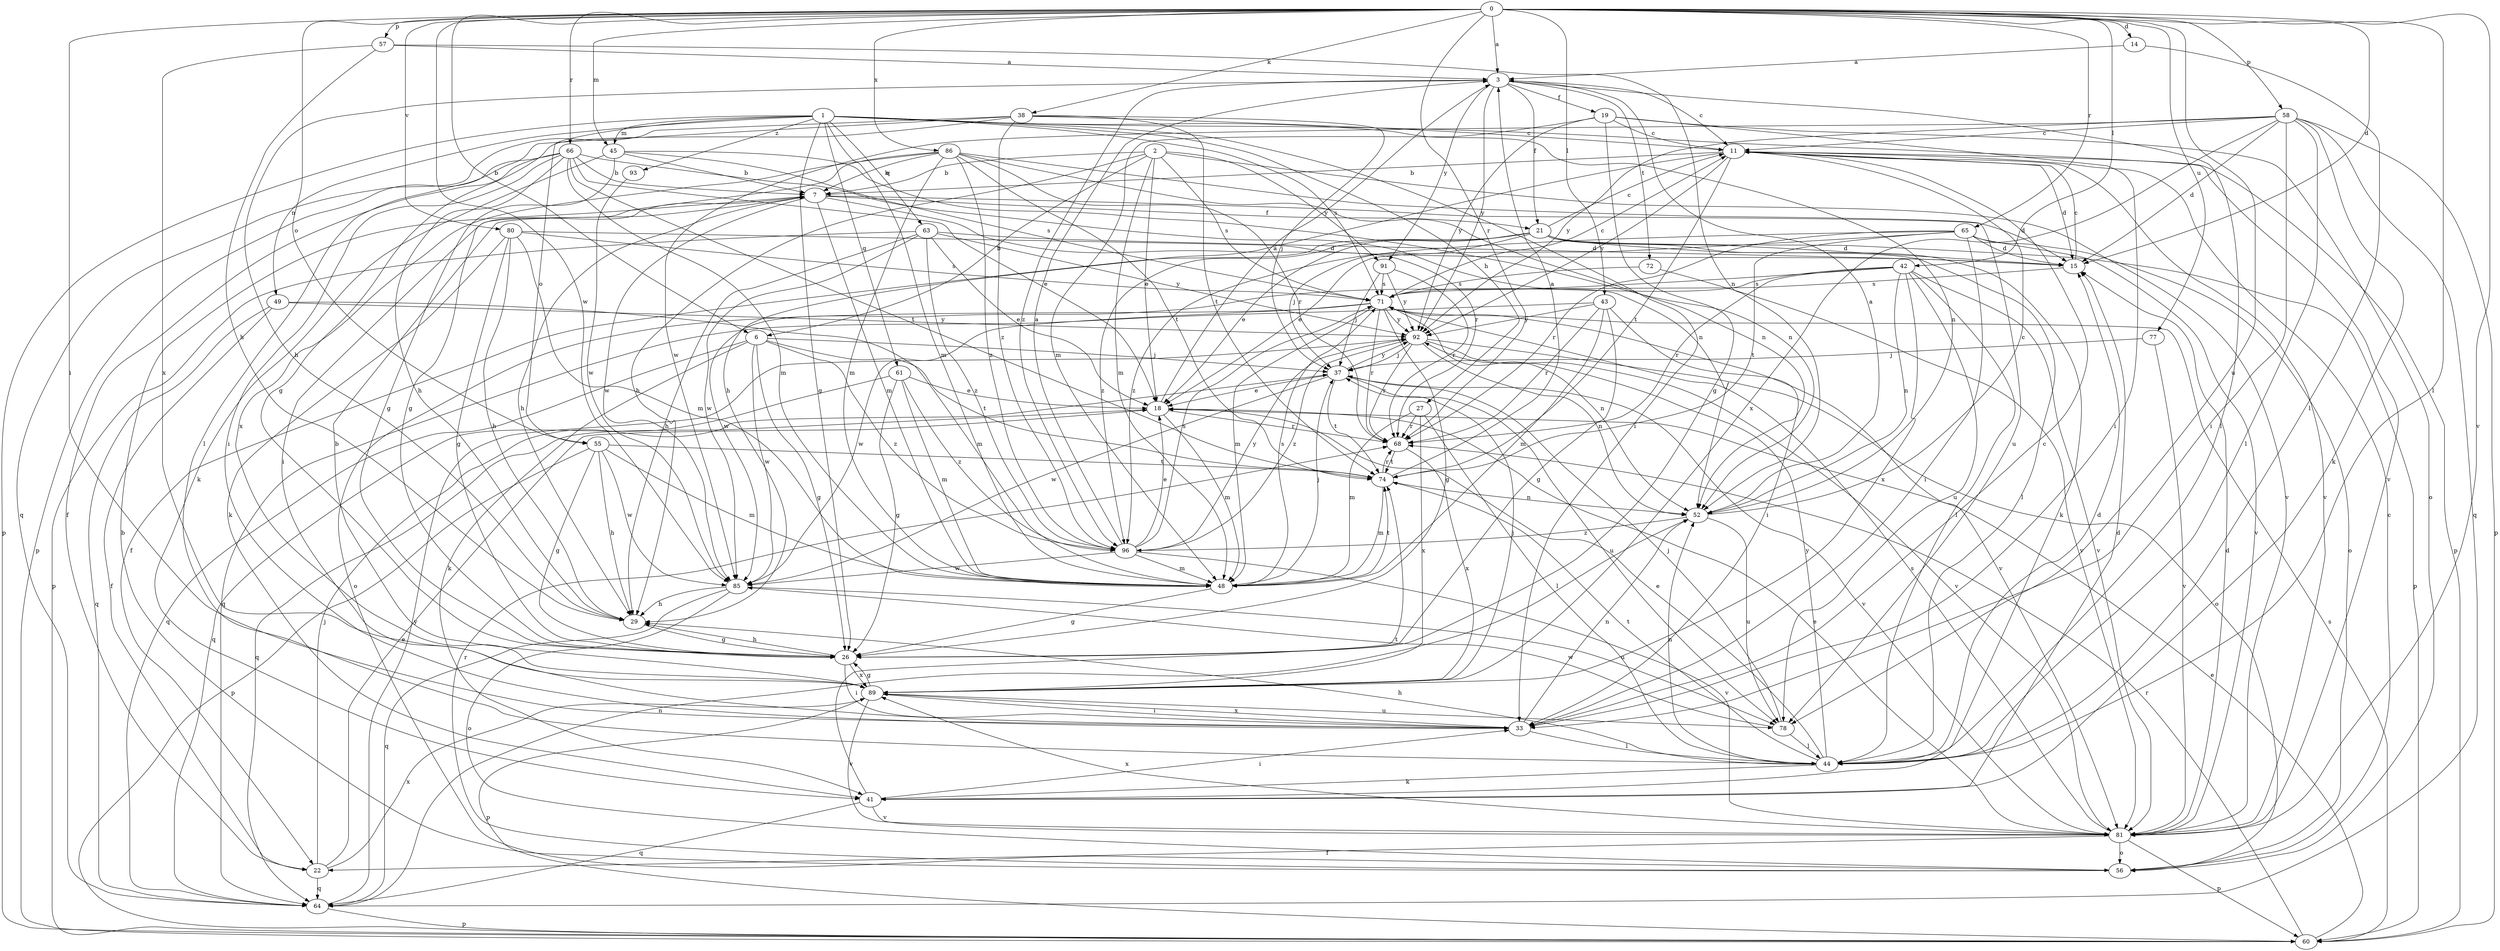 strict digraph  {
0;
1;
2;
3;
6;
7;
11;
14;
15;
18;
19;
21;
22;
26;
27;
29;
33;
37;
38;
41;
42;
43;
44;
45;
48;
49;
52;
55;
56;
57;
58;
60;
61;
63;
64;
65;
66;
68;
71;
72;
74;
77;
78;
80;
81;
85;
86;
89;
91;
92;
93;
96;
0 -> 3  [label=a];
0 -> 6  [label=b];
0 -> 14  [label=d];
0 -> 15  [label=d];
0 -> 33  [label=i];
0 -> 38  [label=k];
0 -> 42  [label=l];
0 -> 43  [label=l];
0 -> 44  [label=l];
0 -> 45  [label=m];
0 -> 55  [label=o];
0 -> 57  [label=p];
0 -> 58  [label=p];
0 -> 65  [label=r];
0 -> 66  [label=r];
0 -> 68  [label=r];
0 -> 77  [label=u];
0 -> 78  [label=u];
0 -> 80  [label=v];
0 -> 81  [label=v];
0 -> 85  [label=w];
0 -> 86  [label=x];
1 -> 26  [label=g];
1 -> 27  [label=h];
1 -> 33  [label=i];
1 -> 45  [label=m];
1 -> 48  [label=m];
1 -> 49  [label=n];
1 -> 52  [label=n];
1 -> 55  [label=o];
1 -> 60  [label=p];
1 -> 61  [label=q];
1 -> 63  [label=q];
1 -> 71  [label=s];
1 -> 81  [label=v];
1 -> 93  [label=z];
2 -> 6  [label=b];
2 -> 7  [label=b];
2 -> 18  [label=e];
2 -> 29  [label=h];
2 -> 48  [label=m];
2 -> 71  [label=s];
2 -> 81  [label=v];
2 -> 91  [label=y];
3 -> 11  [label=c];
3 -> 19  [label=f];
3 -> 21  [label=f];
3 -> 29  [label=h];
3 -> 44  [label=l];
3 -> 72  [label=t];
3 -> 91  [label=y];
3 -> 92  [label=y];
3 -> 96  [label=z];
6 -> 26  [label=g];
6 -> 37  [label=j];
6 -> 41  [label=k];
6 -> 64  [label=q];
6 -> 74  [label=t];
6 -> 85  [label=w];
6 -> 96  [label=z];
7 -> 15  [label=d];
7 -> 21  [label=f];
7 -> 29  [label=h];
7 -> 33  [label=i];
7 -> 48  [label=m];
7 -> 68  [label=r];
7 -> 85  [label=w];
11 -> 7  [label=b];
11 -> 15  [label=d];
11 -> 29  [label=h];
11 -> 60  [label=p];
11 -> 74  [label=t];
11 -> 81  [label=v];
11 -> 92  [label=y];
14 -> 3  [label=a];
14 -> 44  [label=l];
15 -> 11  [label=c];
15 -> 71  [label=s];
18 -> 3  [label=a];
18 -> 48  [label=m];
18 -> 64  [label=q];
18 -> 68  [label=r];
19 -> 11  [label=c];
19 -> 26  [label=g];
19 -> 33  [label=i];
19 -> 48  [label=m];
19 -> 56  [label=o];
19 -> 92  [label=y];
21 -> 11  [label=c];
21 -> 15  [label=d];
21 -> 18  [label=e];
21 -> 22  [label=f];
21 -> 37  [label=j];
21 -> 41  [label=k];
21 -> 44  [label=l];
21 -> 60  [label=p];
21 -> 96  [label=z];
22 -> 18  [label=e];
22 -> 37  [label=j];
22 -> 64  [label=q];
22 -> 89  [label=x];
26 -> 29  [label=h];
26 -> 33  [label=i];
26 -> 89  [label=x];
27 -> 44  [label=l];
27 -> 48  [label=m];
27 -> 68  [label=r];
27 -> 89  [label=x];
29 -> 26  [label=g];
33 -> 11  [label=c];
33 -> 44  [label=l];
33 -> 52  [label=n];
33 -> 89  [label=x];
37 -> 18  [label=e];
37 -> 74  [label=t];
37 -> 78  [label=u];
37 -> 81  [label=v];
37 -> 85  [label=w];
37 -> 92  [label=y];
38 -> 11  [label=c];
38 -> 26  [label=g];
38 -> 37  [label=j];
38 -> 44  [label=l];
38 -> 64  [label=q];
38 -> 74  [label=t];
38 -> 96  [label=z];
41 -> 15  [label=d];
41 -> 33  [label=i];
41 -> 64  [label=q];
41 -> 74  [label=t];
41 -> 81  [label=v];
42 -> 44  [label=l];
42 -> 52  [label=n];
42 -> 68  [label=r];
42 -> 71  [label=s];
42 -> 78  [label=u];
42 -> 81  [label=v];
42 -> 85  [label=w];
42 -> 89  [label=x];
43 -> 26  [label=g];
43 -> 33  [label=i];
43 -> 48  [label=m];
43 -> 64  [label=q];
43 -> 68  [label=r];
43 -> 92  [label=y];
44 -> 15  [label=d];
44 -> 18  [label=e];
44 -> 29  [label=h];
44 -> 41  [label=k];
44 -> 52  [label=n];
44 -> 74  [label=t];
44 -> 92  [label=y];
45 -> 7  [label=b];
45 -> 26  [label=g];
45 -> 41  [label=k];
45 -> 52  [label=n];
45 -> 71  [label=s];
48 -> 26  [label=g];
48 -> 37  [label=j];
48 -> 71  [label=s];
48 -> 74  [label=t];
49 -> 22  [label=f];
49 -> 48  [label=m];
49 -> 64  [label=q];
49 -> 92  [label=y];
52 -> 3  [label=a];
52 -> 11  [label=c];
52 -> 78  [label=u];
52 -> 96  [label=z];
55 -> 26  [label=g];
55 -> 29  [label=h];
55 -> 48  [label=m];
55 -> 60  [label=p];
55 -> 74  [label=t];
55 -> 85  [label=w];
56 -> 7  [label=b];
56 -> 11  [label=c];
56 -> 68  [label=r];
57 -> 3  [label=a];
57 -> 29  [label=h];
57 -> 52  [label=n];
57 -> 89  [label=x];
58 -> 11  [label=c];
58 -> 15  [label=d];
58 -> 33  [label=i];
58 -> 41  [label=k];
58 -> 44  [label=l];
58 -> 60  [label=p];
58 -> 64  [label=q];
58 -> 85  [label=w];
58 -> 89  [label=x];
58 -> 92  [label=y];
60 -> 18  [label=e];
60 -> 68  [label=r];
60 -> 71  [label=s];
61 -> 18  [label=e];
61 -> 26  [label=g];
61 -> 48  [label=m];
61 -> 64  [label=q];
61 -> 96  [label=z];
63 -> 15  [label=d];
63 -> 18  [label=e];
63 -> 29  [label=h];
63 -> 60  [label=p];
63 -> 85  [label=w];
63 -> 92  [label=y];
63 -> 96  [label=z];
64 -> 52  [label=n];
64 -> 60  [label=p];
64 -> 92  [label=y];
65 -> 15  [label=d];
65 -> 18  [label=e];
65 -> 33  [label=i];
65 -> 56  [label=o];
65 -> 68  [label=r];
65 -> 74  [label=t];
65 -> 81  [label=v];
65 -> 96  [label=z];
66 -> 7  [label=b];
66 -> 18  [label=e];
66 -> 22  [label=f];
66 -> 29  [label=h];
66 -> 33  [label=i];
66 -> 48  [label=m];
66 -> 52  [label=n];
66 -> 60  [label=p];
66 -> 74  [label=t];
68 -> 74  [label=t];
68 -> 89  [label=x];
71 -> 11  [label=c];
71 -> 26  [label=g];
71 -> 48  [label=m];
71 -> 52  [label=n];
71 -> 56  [label=o];
71 -> 68  [label=r];
71 -> 81  [label=v];
71 -> 85  [label=w];
71 -> 92  [label=y];
72 -> 71  [label=s];
72 -> 81  [label=v];
74 -> 3  [label=a];
74 -> 48  [label=m];
74 -> 52  [label=n];
74 -> 68  [label=r];
77 -> 37  [label=j];
77 -> 81  [label=v];
78 -> 37  [label=j];
78 -> 44  [label=l];
78 -> 85  [label=w];
80 -> 15  [label=d];
80 -> 26  [label=g];
80 -> 29  [label=h];
80 -> 41  [label=k];
80 -> 48  [label=m];
80 -> 71  [label=s];
81 -> 15  [label=d];
81 -> 18  [label=e];
81 -> 22  [label=f];
81 -> 56  [label=o];
81 -> 60  [label=p];
81 -> 71  [label=s];
81 -> 89  [label=x];
85 -> 29  [label=h];
85 -> 56  [label=o];
85 -> 64  [label=q];
85 -> 78  [label=u];
86 -> 7  [label=b];
86 -> 26  [label=g];
86 -> 48  [label=m];
86 -> 52  [label=n];
86 -> 68  [label=r];
86 -> 74  [label=t];
86 -> 78  [label=u];
86 -> 89  [label=x];
86 -> 96  [label=z];
89 -> 7  [label=b];
89 -> 26  [label=g];
89 -> 33  [label=i];
89 -> 37  [label=j];
89 -> 60  [label=p];
89 -> 78  [label=u];
89 -> 81  [label=v];
91 -> 37  [label=j];
91 -> 68  [label=r];
91 -> 71  [label=s];
91 -> 92  [label=y];
92 -> 37  [label=j];
92 -> 52  [label=n];
92 -> 56  [label=o];
92 -> 68  [label=r];
92 -> 81  [label=v];
92 -> 96  [label=z];
93 -> 85  [label=w];
96 -> 3  [label=a];
96 -> 18  [label=e];
96 -> 48  [label=m];
96 -> 71  [label=s];
96 -> 81  [label=v];
96 -> 85  [label=w];
96 -> 92  [label=y];
}
